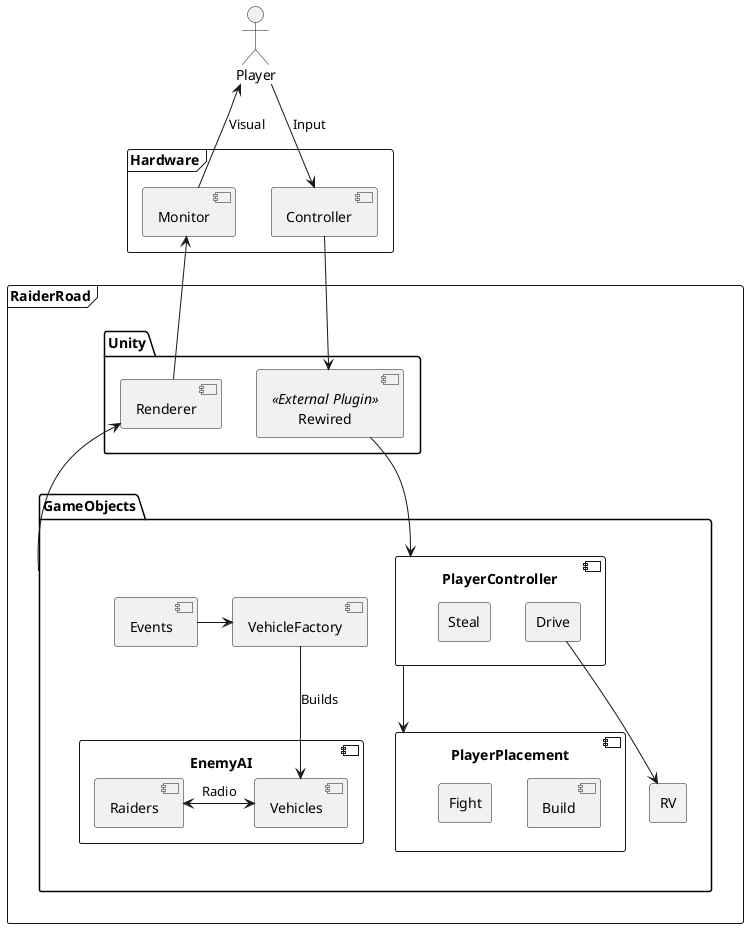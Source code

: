 ﻿@startuml
'' Architecture
skinparam backgroundColor transparent
skinparam monochrome true
skinparam shadowing false

actor Player

frame Hardware {
	component Controller
	component Monitor
}

frame RaiderRoad {
	package Unity {
		component Renderer
		component Rewired <<External Plugin>>
	}
	package GameObjects {
		component Events
		component VehicleFactory
		component PlayerController{
			rectangle Drive
			rectangle Steal
		}
		component PlayerPlacement{
			component Build
			rectangle Fight
		}
		rectangle RV
		component EnemyAI{
			component Raiders
			component Vehicles
		}
	}
}

Player --> Controller : Input
Player <-- Monitor : Visual

Controller --> Rewired
Monitor <-- Renderer

Events -> VehicleFactory
VehicleFactory --> Vehicles : Builds
Renderer <-- GameObjects
Rewired --> PlayerController
PlayerController --> PlayerPlacement
Raiders <-> Vehicles : Radio

Drive --> RV

@enduml